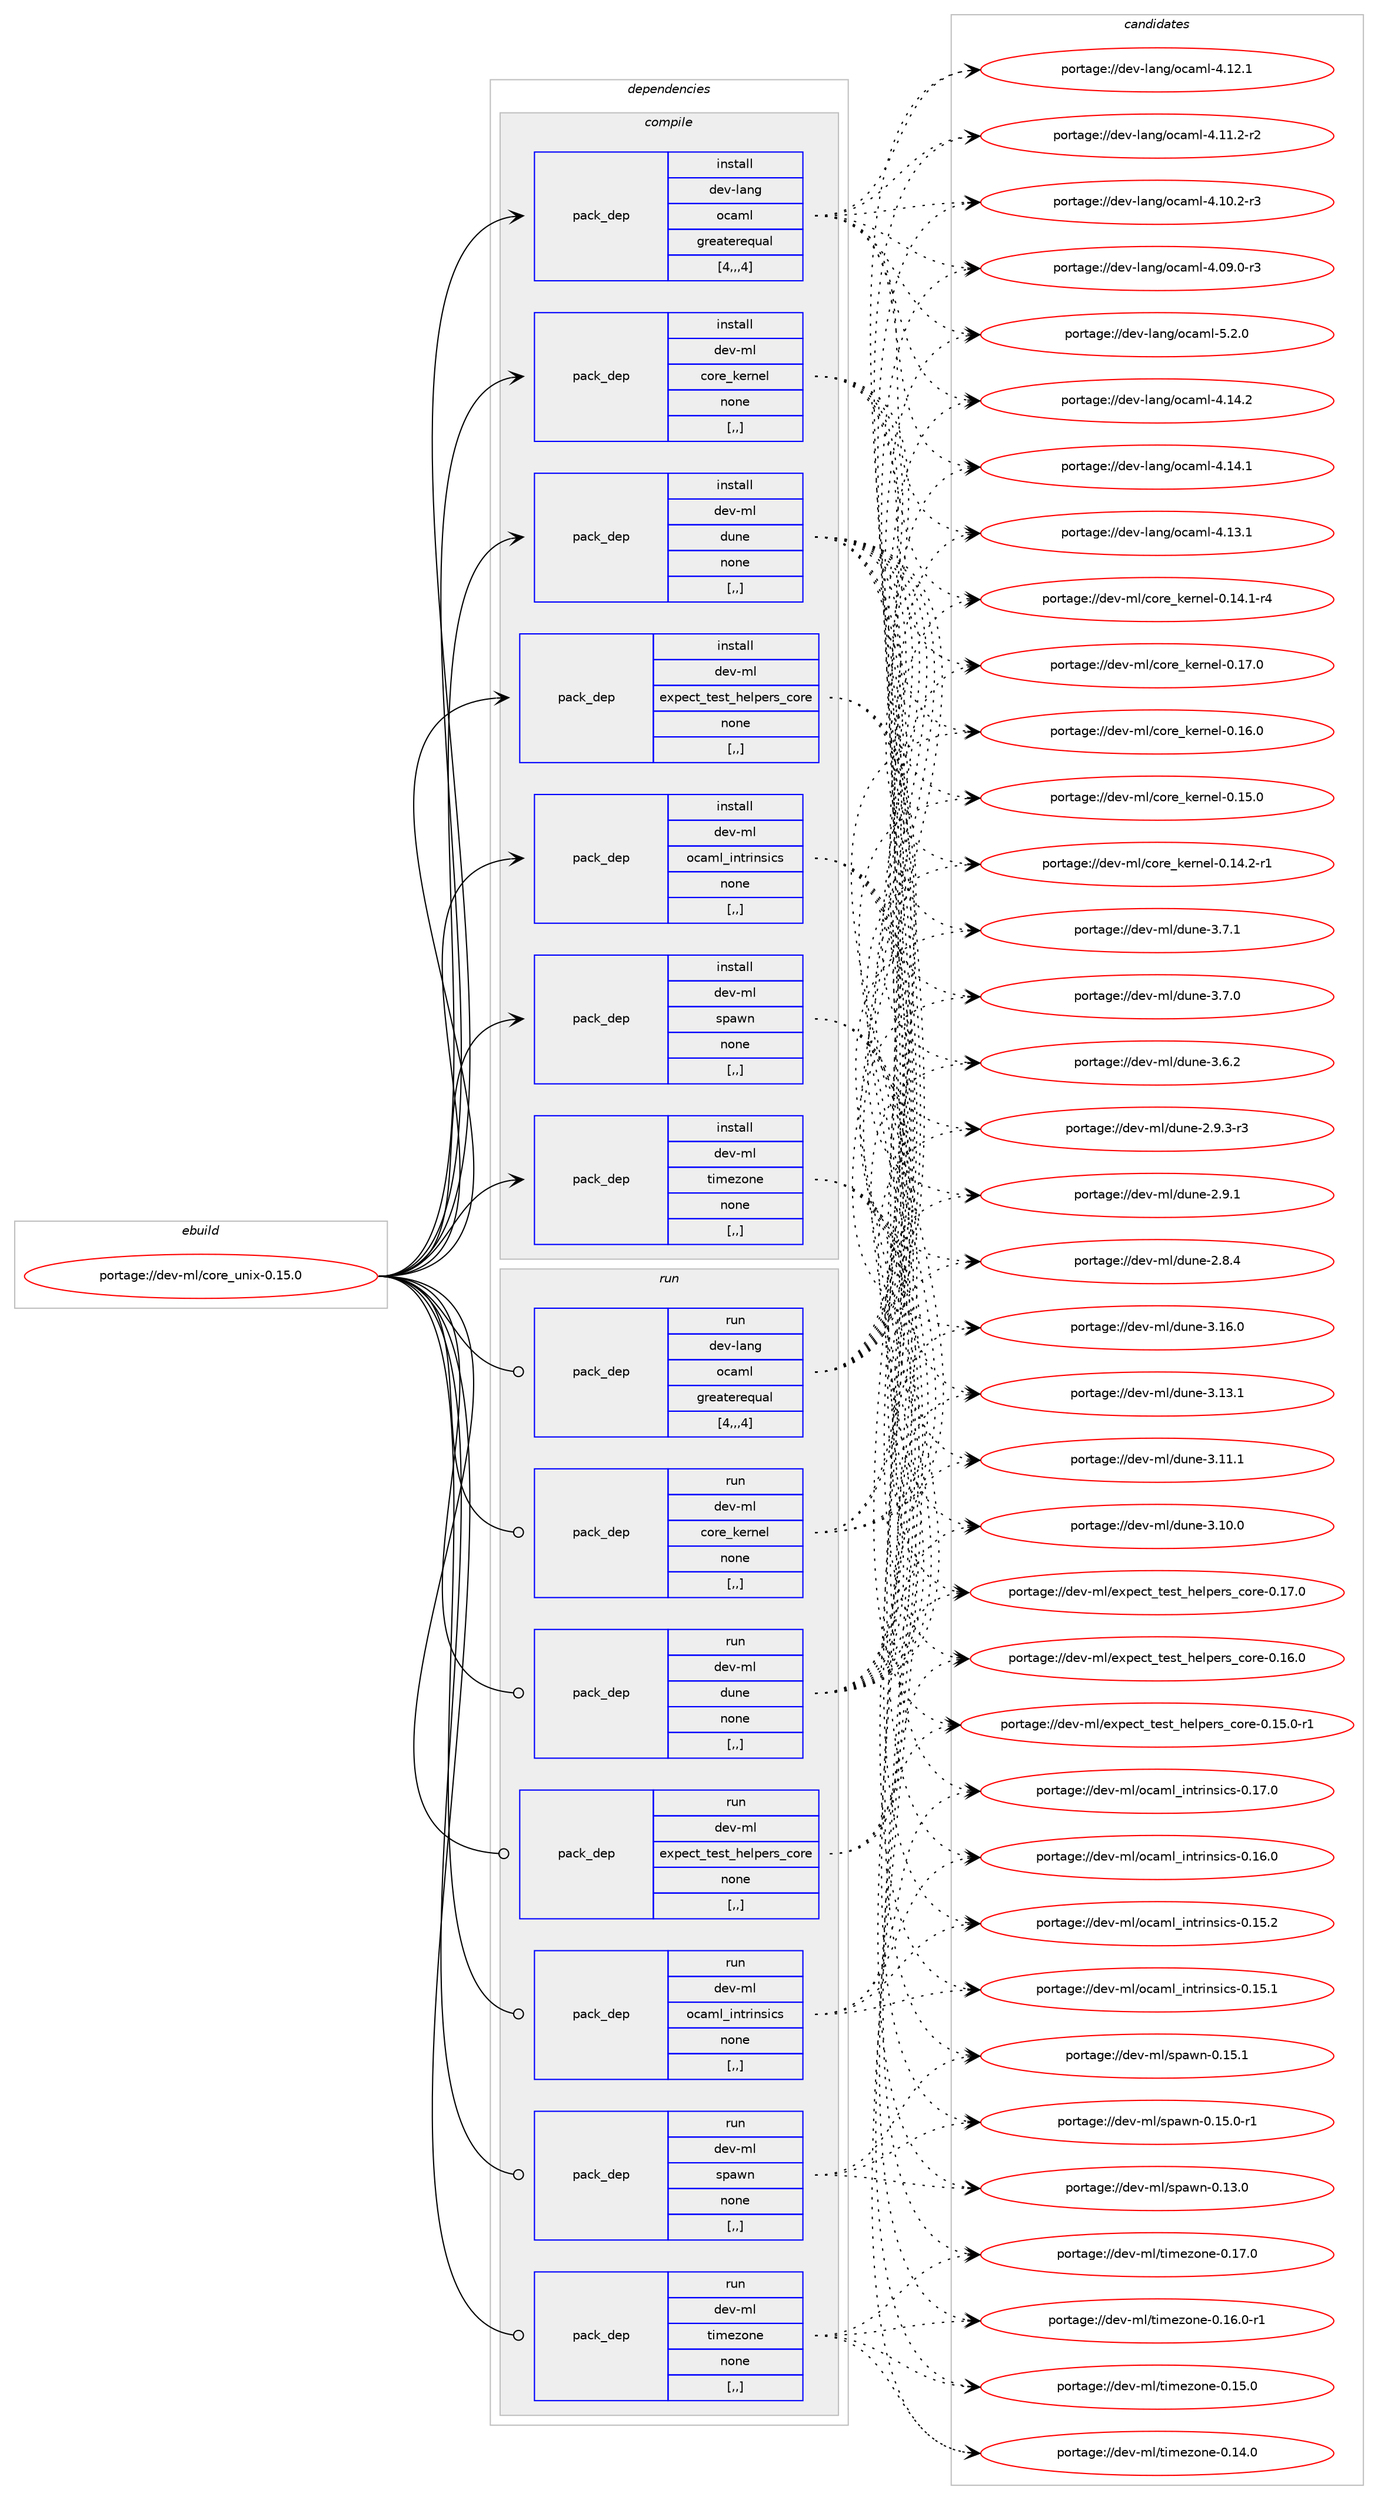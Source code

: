 digraph prolog {

# *************
# Graph options
# *************

newrank=true;
concentrate=true;
compound=true;
graph [rankdir=LR,fontname=Helvetica,fontsize=10,ranksep=1.5];#, ranksep=2.5, nodesep=0.2];
edge  [arrowhead=vee];
node  [fontname=Helvetica,fontsize=10];

# **********
# The ebuild
# **********

subgraph cluster_leftcol {
color=gray;
label=<<i>ebuild</i>>;
id [label="portage://dev-ml/core_unix-0.15.0", color=red, width=4, href="../dev-ml/core_unix-0.15.0.svg"];
}

# ****************
# The dependencies
# ****************

subgraph cluster_midcol {
color=gray;
label=<<i>dependencies</i>>;
subgraph cluster_compile {
fillcolor="#eeeeee";
style=filled;
label=<<i>compile</i>>;
subgraph pack88277 {
dependency118762 [label=<<TABLE BORDER="0" CELLBORDER="1" CELLSPACING="0" CELLPADDING="4" WIDTH="220"><TR><TD ROWSPAN="6" CELLPADDING="30">pack_dep</TD></TR><TR><TD WIDTH="110">install</TD></TR><TR><TD>dev-lang</TD></TR><TR><TD>ocaml</TD></TR><TR><TD>greaterequal</TD></TR><TR><TD>[4,,,4]</TD></TR></TABLE>>, shape=none, color=blue];
}
id:e -> dependency118762:w [weight=20,style="solid",arrowhead="vee"];
subgraph pack88278 {
dependency118763 [label=<<TABLE BORDER="0" CELLBORDER="1" CELLSPACING="0" CELLPADDING="4" WIDTH="220"><TR><TD ROWSPAN="6" CELLPADDING="30">pack_dep</TD></TR><TR><TD WIDTH="110">install</TD></TR><TR><TD>dev-ml</TD></TR><TR><TD>core_kernel</TD></TR><TR><TD>none</TD></TR><TR><TD>[,,]</TD></TR></TABLE>>, shape=none, color=blue];
}
id:e -> dependency118763:w [weight=20,style="solid",arrowhead="vee"];
subgraph pack88279 {
dependency118764 [label=<<TABLE BORDER="0" CELLBORDER="1" CELLSPACING="0" CELLPADDING="4" WIDTH="220"><TR><TD ROWSPAN="6" CELLPADDING="30">pack_dep</TD></TR><TR><TD WIDTH="110">install</TD></TR><TR><TD>dev-ml</TD></TR><TR><TD>dune</TD></TR><TR><TD>none</TD></TR><TR><TD>[,,]</TD></TR></TABLE>>, shape=none, color=blue];
}
id:e -> dependency118764:w [weight=20,style="solid",arrowhead="vee"];
subgraph pack88280 {
dependency118765 [label=<<TABLE BORDER="0" CELLBORDER="1" CELLSPACING="0" CELLPADDING="4" WIDTH="220"><TR><TD ROWSPAN="6" CELLPADDING="30">pack_dep</TD></TR><TR><TD WIDTH="110">install</TD></TR><TR><TD>dev-ml</TD></TR><TR><TD>expect_test_helpers_core</TD></TR><TR><TD>none</TD></TR><TR><TD>[,,]</TD></TR></TABLE>>, shape=none, color=blue];
}
id:e -> dependency118765:w [weight=20,style="solid",arrowhead="vee"];
subgraph pack88281 {
dependency118766 [label=<<TABLE BORDER="0" CELLBORDER="1" CELLSPACING="0" CELLPADDING="4" WIDTH="220"><TR><TD ROWSPAN="6" CELLPADDING="30">pack_dep</TD></TR><TR><TD WIDTH="110">install</TD></TR><TR><TD>dev-ml</TD></TR><TR><TD>ocaml_intrinsics</TD></TR><TR><TD>none</TD></TR><TR><TD>[,,]</TD></TR></TABLE>>, shape=none, color=blue];
}
id:e -> dependency118766:w [weight=20,style="solid",arrowhead="vee"];
subgraph pack88282 {
dependency118767 [label=<<TABLE BORDER="0" CELLBORDER="1" CELLSPACING="0" CELLPADDING="4" WIDTH="220"><TR><TD ROWSPAN="6" CELLPADDING="30">pack_dep</TD></TR><TR><TD WIDTH="110">install</TD></TR><TR><TD>dev-ml</TD></TR><TR><TD>spawn</TD></TR><TR><TD>none</TD></TR><TR><TD>[,,]</TD></TR></TABLE>>, shape=none, color=blue];
}
id:e -> dependency118767:w [weight=20,style="solid",arrowhead="vee"];
subgraph pack88283 {
dependency118768 [label=<<TABLE BORDER="0" CELLBORDER="1" CELLSPACING="0" CELLPADDING="4" WIDTH="220"><TR><TD ROWSPAN="6" CELLPADDING="30">pack_dep</TD></TR><TR><TD WIDTH="110">install</TD></TR><TR><TD>dev-ml</TD></TR><TR><TD>timezone</TD></TR><TR><TD>none</TD></TR><TR><TD>[,,]</TD></TR></TABLE>>, shape=none, color=blue];
}
id:e -> dependency118768:w [weight=20,style="solid",arrowhead="vee"];
}
subgraph cluster_compileandrun {
fillcolor="#eeeeee";
style=filled;
label=<<i>compile and run</i>>;
}
subgraph cluster_run {
fillcolor="#eeeeee";
style=filled;
label=<<i>run</i>>;
subgraph pack88284 {
dependency118769 [label=<<TABLE BORDER="0" CELLBORDER="1" CELLSPACING="0" CELLPADDING="4" WIDTH="220"><TR><TD ROWSPAN="6" CELLPADDING="30">pack_dep</TD></TR><TR><TD WIDTH="110">run</TD></TR><TR><TD>dev-lang</TD></TR><TR><TD>ocaml</TD></TR><TR><TD>greaterequal</TD></TR><TR><TD>[4,,,4]</TD></TR></TABLE>>, shape=none, color=blue];
}
id:e -> dependency118769:w [weight=20,style="solid",arrowhead="odot"];
subgraph pack88285 {
dependency118770 [label=<<TABLE BORDER="0" CELLBORDER="1" CELLSPACING="0" CELLPADDING="4" WIDTH="220"><TR><TD ROWSPAN="6" CELLPADDING="30">pack_dep</TD></TR><TR><TD WIDTH="110">run</TD></TR><TR><TD>dev-ml</TD></TR><TR><TD>core_kernel</TD></TR><TR><TD>none</TD></TR><TR><TD>[,,]</TD></TR></TABLE>>, shape=none, color=blue];
}
id:e -> dependency118770:w [weight=20,style="solid",arrowhead="odot"];
subgraph pack88286 {
dependency118771 [label=<<TABLE BORDER="0" CELLBORDER="1" CELLSPACING="0" CELLPADDING="4" WIDTH="220"><TR><TD ROWSPAN="6" CELLPADDING="30">pack_dep</TD></TR><TR><TD WIDTH="110">run</TD></TR><TR><TD>dev-ml</TD></TR><TR><TD>dune</TD></TR><TR><TD>none</TD></TR><TR><TD>[,,]</TD></TR></TABLE>>, shape=none, color=blue];
}
id:e -> dependency118771:w [weight=20,style="solid",arrowhead="odot"];
subgraph pack88287 {
dependency118772 [label=<<TABLE BORDER="0" CELLBORDER="1" CELLSPACING="0" CELLPADDING="4" WIDTH="220"><TR><TD ROWSPAN="6" CELLPADDING="30">pack_dep</TD></TR><TR><TD WIDTH="110">run</TD></TR><TR><TD>dev-ml</TD></TR><TR><TD>expect_test_helpers_core</TD></TR><TR><TD>none</TD></TR><TR><TD>[,,]</TD></TR></TABLE>>, shape=none, color=blue];
}
id:e -> dependency118772:w [weight=20,style="solid",arrowhead="odot"];
subgraph pack88288 {
dependency118773 [label=<<TABLE BORDER="0" CELLBORDER="1" CELLSPACING="0" CELLPADDING="4" WIDTH="220"><TR><TD ROWSPAN="6" CELLPADDING="30">pack_dep</TD></TR><TR><TD WIDTH="110">run</TD></TR><TR><TD>dev-ml</TD></TR><TR><TD>ocaml_intrinsics</TD></TR><TR><TD>none</TD></TR><TR><TD>[,,]</TD></TR></TABLE>>, shape=none, color=blue];
}
id:e -> dependency118773:w [weight=20,style="solid",arrowhead="odot"];
subgraph pack88289 {
dependency118774 [label=<<TABLE BORDER="0" CELLBORDER="1" CELLSPACING="0" CELLPADDING="4" WIDTH="220"><TR><TD ROWSPAN="6" CELLPADDING="30">pack_dep</TD></TR><TR><TD WIDTH="110">run</TD></TR><TR><TD>dev-ml</TD></TR><TR><TD>spawn</TD></TR><TR><TD>none</TD></TR><TR><TD>[,,]</TD></TR></TABLE>>, shape=none, color=blue];
}
id:e -> dependency118774:w [weight=20,style="solid",arrowhead="odot"];
subgraph pack88290 {
dependency118775 [label=<<TABLE BORDER="0" CELLBORDER="1" CELLSPACING="0" CELLPADDING="4" WIDTH="220"><TR><TD ROWSPAN="6" CELLPADDING="30">pack_dep</TD></TR><TR><TD WIDTH="110">run</TD></TR><TR><TD>dev-ml</TD></TR><TR><TD>timezone</TD></TR><TR><TD>none</TD></TR><TR><TD>[,,]</TD></TR></TABLE>>, shape=none, color=blue];
}
id:e -> dependency118775:w [weight=20,style="solid",arrowhead="odot"];
}
}

# **************
# The candidates
# **************

subgraph cluster_choices {
rank=same;
color=gray;
label=<<i>candidates</i>>;

subgraph choice88277 {
color=black;
nodesep=1;
choice1001011184510897110103471119997109108455346504648 [label="portage://dev-lang/ocaml-5.2.0", color=red, width=4,href="../dev-lang/ocaml-5.2.0.svg"];
choice100101118451089711010347111999710910845524649524650 [label="portage://dev-lang/ocaml-4.14.2", color=red, width=4,href="../dev-lang/ocaml-4.14.2.svg"];
choice100101118451089711010347111999710910845524649524649 [label="portage://dev-lang/ocaml-4.14.1", color=red, width=4,href="../dev-lang/ocaml-4.14.1.svg"];
choice100101118451089711010347111999710910845524649514649 [label="portage://dev-lang/ocaml-4.13.1", color=red, width=4,href="../dev-lang/ocaml-4.13.1.svg"];
choice100101118451089711010347111999710910845524649504649 [label="portage://dev-lang/ocaml-4.12.1", color=red, width=4,href="../dev-lang/ocaml-4.12.1.svg"];
choice1001011184510897110103471119997109108455246494946504511450 [label="portage://dev-lang/ocaml-4.11.2-r2", color=red, width=4,href="../dev-lang/ocaml-4.11.2-r2.svg"];
choice1001011184510897110103471119997109108455246494846504511451 [label="portage://dev-lang/ocaml-4.10.2-r3", color=red, width=4,href="../dev-lang/ocaml-4.10.2-r3.svg"];
choice1001011184510897110103471119997109108455246485746484511451 [label="portage://dev-lang/ocaml-4.09.0-r3", color=red, width=4,href="../dev-lang/ocaml-4.09.0-r3.svg"];
dependency118762:e -> choice1001011184510897110103471119997109108455346504648:w [style=dotted,weight="100"];
dependency118762:e -> choice100101118451089711010347111999710910845524649524650:w [style=dotted,weight="100"];
dependency118762:e -> choice100101118451089711010347111999710910845524649524649:w [style=dotted,weight="100"];
dependency118762:e -> choice100101118451089711010347111999710910845524649514649:w [style=dotted,weight="100"];
dependency118762:e -> choice100101118451089711010347111999710910845524649504649:w [style=dotted,weight="100"];
dependency118762:e -> choice1001011184510897110103471119997109108455246494946504511450:w [style=dotted,weight="100"];
dependency118762:e -> choice1001011184510897110103471119997109108455246494846504511451:w [style=dotted,weight="100"];
dependency118762:e -> choice1001011184510897110103471119997109108455246485746484511451:w [style=dotted,weight="100"];
}
subgraph choice88278 {
color=black;
nodesep=1;
choice1001011184510910847991111141019510710111411010110845484649554648 [label="portage://dev-ml/core_kernel-0.17.0", color=red, width=4,href="../dev-ml/core_kernel-0.17.0.svg"];
choice1001011184510910847991111141019510710111411010110845484649544648 [label="portage://dev-ml/core_kernel-0.16.0", color=red, width=4,href="../dev-ml/core_kernel-0.16.0.svg"];
choice1001011184510910847991111141019510710111411010110845484649534648 [label="portage://dev-ml/core_kernel-0.15.0", color=red, width=4,href="../dev-ml/core_kernel-0.15.0.svg"];
choice10010111845109108479911111410195107101114110101108454846495246504511449 [label="portage://dev-ml/core_kernel-0.14.2-r1", color=red, width=4,href="../dev-ml/core_kernel-0.14.2-r1.svg"];
choice10010111845109108479911111410195107101114110101108454846495246494511452 [label="portage://dev-ml/core_kernel-0.14.1-r4", color=red, width=4,href="../dev-ml/core_kernel-0.14.1-r4.svg"];
dependency118763:e -> choice1001011184510910847991111141019510710111411010110845484649554648:w [style=dotted,weight="100"];
dependency118763:e -> choice1001011184510910847991111141019510710111411010110845484649544648:w [style=dotted,weight="100"];
dependency118763:e -> choice1001011184510910847991111141019510710111411010110845484649534648:w [style=dotted,weight="100"];
dependency118763:e -> choice10010111845109108479911111410195107101114110101108454846495246504511449:w [style=dotted,weight="100"];
dependency118763:e -> choice10010111845109108479911111410195107101114110101108454846495246494511452:w [style=dotted,weight="100"];
}
subgraph choice88279 {
color=black;
nodesep=1;
choice100101118451091084710011711010145514649544648 [label="portage://dev-ml/dune-3.16.0", color=red, width=4,href="../dev-ml/dune-3.16.0.svg"];
choice100101118451091084710011711010145514649514649 [label="portage://dev-ml/dune-3.13.1", color=red, width=4,href="../dev-ml/dune-3.13.1.svg"];
choice100101118451091084710011711010145514649494649 [label="portage://dev-ml/dune-3.11.1", color=red, width=4,href="../dev-ml/dune-3.11.1.svg"];
choice100101118451091084710011711010145514649484648 [label="portage://dev-ml/dune-3.10.0", color=red, width=4,href="../dev-ml/dune-3.10.0.svg"];
choice1001011184510910847100117110101455146554649 [label="portage://dev-ml/dune-3.7.1", color=red, width=4,href="../dev-ml/dune-3.7.1.svg"];
choice1001011184510910847100117110101455146554648 [label="portage://dev-ml/dune-3.7.0", color=red, width=4,href="../dev-ml/dune-3.7.0.svg"];
choice1001011184510910847100117110101455146544650 [label="portage://dev-ml/dune-3.6.2", color=red, width=4,href="../dev-ml/dune-3.6.2.svg"];
choice10010111845109108471001171101014550465746514511451 [label="portage://dev-ml/dune-2.9.3-r3", color=red, width=4,href="../dev-ml/dune-2.9.3-r3.svg"];
choice1001011184510910847100117110101455046574649 [label="portage://dev-ml/dune-2.9.1", color=red, width=4,href="../dev-ml/dune-2.9.1.svg"];
choice1001011184510910847100117110101455046564652 [label="portage://dev-ml/dune-2.8.4", color=red, width=4,href="../dev-ml/dune-2.8.4.svg"];
dependency118764:e -> choice100101118451091084710011711010145514649544648:w [style=dotted,weight="100"];
dependency118764:e -> choice100101118451091084710011711010145514649514649:w [style=dotted,weight="100"];
dependency118764:e -> choice100101118451091084710011711010145514649494649:w [style=dotted,weight="100"];
dependency118764:e -> choice100101118451091084710011711010145514649484648:w [style=dotted,weight="100"];
dependency118764:e -> choice1001011184510910847100117110101455146554649:w [style=dotted,weight="100"];
dependency118764:e -> choice1001011184510910847100117110101455146554648:w [style=dotted,weight="100"];
dependency118764:e -> choice1001011184510910847100117110101455146544650:w [style=dotted,weight="100"];
dependency118764:e -> choice10010111845109108471001171101014550465746514511451:w [style=dotted,weight="100"];
dependency118764:e -> choice1001011184510910847100117110101455046574649:w [style=dotted,weight="100"];
dependency118764:e -> choice1001011184510910847100117110101455046564652:w [style=dotted,weight="100"];
}
subgraph choice88280 {
color=black;
nodesep=1;
choice1001011184510910847101120112101991169511610111511695104101108112101114115959911111410145484649554648 [label="portage://dev-ml/expect_test_helpers_core-0.17.0", color=red, width=4,href="../dev-ml/expect_test_helpers_core-0.17.0.svg"];
choice1001011184510910847101120112101991169511610111511695104101108112101114115959911111410145484649544648 [label="portage://dev-ml/expect_test_helpers_core-0.16.0", color=red, width=4,href="../dev-ml/expect_test_helpers_core-0.16.0.svg"];
choice10010111845109108471011201121019911695116101115116951041011081121011141159599111114101454846495346484511449 [label="portage://dev-ml/expect_test_helpers_core-0.15.0-r1", color=red, width=4,href="../dev-ml/expect_test_helpers_core-0.15.0-r1.svg"];
dependency118765:e -> choice1001011184510910847101120112101991169511610111511695104101108112101114115959911111410145484649554648:w [style=dotted,weight="100"];
dependency118765:e -> choice1001011184510910847101120112101991169511610111511695104101108112101114115959911111410145484649544648:w [style=dotted,weight="100"];
dependency118765:e -> choice10010111845109108471011201121019911695116101115116951041011081121011141159599111114101454846495346484511449:w [style=dotted,weight="100"];
}
subgraph choice88281 {
color=black;
nodesep=1;
choice10010111845109108471119997109108951051101161141051101151059911545484649554648 [label="portage://dev-ml/ocaml_intrinsics-0.17.0", color=red, width=4,href="../dev-ml/ocaml_intrinsics-0.17.0.svg"];
choice10010111845109108471119997109108951051101161141051101151059911545484649544648 [label="portage://dev-ml/ocaml_intrinsics-0.16.0", color=red, width=4,href="../dev-ml/ocaml_intrinsics-0.16.0.svg"];
choice10010111845109108471119997109108951051101161141051101151059911545484649534650 [label="portage://dev-ml/ocaml_intrinsics-0.15.2", color=red, width=4,href="../dev-ml/ocaml_intrinsics-0.15.2.svg"];
choice10010111845109108471119997109108951051101161141051101151059911545484649534649 [label="portage://dev-ml/ocaml_intrinsics-0.15.1", color=red, width=4,href="../dev-ml/ocaml_intrinsics-0.15.1.svg"];
dependency118766:e -> choice10010111845109108471119997109108951051101161141051101151059911545484649554648:w [style=dotted,weight="100"];
dependency118766:e -> choice10010111845109108471119997109108951051101161141051101151059911545484649544648:w [style=dotted,weight="100"];
dependency118766:e -> choice10010111845109108471119997109108951051101161141051101151059911545484649534650:w [style=dotted,weight="100"];
dependency118766:e -> choice10010111845109108471119997109108951051101161141051101151059911545484649534649:w [style=dotted,weight="100"];
}
subgraph choice88282 {
color=black;
nodesep=1;
choice10010111845109108471151129711911045484649534649 [label="portage://dev-ml/spawn-0.15.1", color=red, width=4,href="../dev-ml/spawn-0.15.1.svg"];
choice100101118451091084711511297119110454846495346484511449 [label="portage://dev-ml/spawn-0.15.0-r1", color=red, width=4,href="../dev-ml/spawn-0.15.0-r1.svg"];
choice10010111845109108471151129711911045484649514648 [label="portage://dev-ml/spawn-0.13.0", color=red, width=4,href="../dev-ml/spawn-0.13.0.svg"];
dependency118767:e -> choice10010111845109108471151129711911045484649534649:w [style=dotted,weight="100"];
dependency118767:e -> choice100101118451091084711511297119110454846495346484511449:w [style=dotted,weight="100"];
dependency118767:e -> choice10010111845109108471151129711911045484649514648:w [style=dotted,weight="100"];
}
subgraph choice88283 {
color=black;
nodesep=1;
choice100101118451091084711610510910112211111010145484649554648 [label="portage://dev-ml/timezone-0.17.0", color=red, width=4,href="../dev-ml/timezone-0.17.0.svg"];
choice1001011184510910847116105109101122111110101454846495446484511449 [label="portage://dev-ml/timezone-0.16.0-r1", color=red, width=4,href="../dev-ml/timezone-0.16.0-r1.svg"];
choice100101118451091084711610510910112211111010145484649534648 [label="portage://dev-ml/timezone-0.15.0", color=red, width=4,href="../dev-ml/timezone-0.15.0.svg"];
choice100101118451091084711610510910112211111010145484649524648 [label="portage://dev-ml/timezone-0.14.0", color=red, width=4,href="../dev-ml/timezone-0.14.0.svg"];
dependency118768:e -> choice100101118451091084711610510910112211111010145484649554648:w [style=dotted,weight="100"];
dependency118768:e -> choice1001011184510910847116105109101122111110101454846495446484511449:w [style=dotted,weight="100"];
dependency118768:e -> choice100101118451091084711610510910112211111010145484649534648:w [style=dotted,weight="100"];
dependency118768:e -> choice100101118451091084711610510910112211111010145484649524648:w [style=dotted,weight="100"];
}
subgraph choice88284 {
color=black;
nodesep=1;
choice1001011184510897110103471119997109108455346504648 [label="portage://dev-lang/ocaml-5.2.0", color=red, width=4,href="../dev-lang/ocaml-5.2.0.svg"];
choice100101118451089711010347111999710910845524649524650 [label="portage://dev-lang/ocaml-4.14.2", color=red, width=4,href="../dev-lang/ocaml-4.14.2.svg"];
choice100101118451089711010347111999710910845524649524649 [label="portage://dev-lang/ocaml-4.14.1", color=red, width=4,href="../dev-lang/ocaml-4.14.1.svg"];
choice100101118451089711010347111999710910845524649514649 [label="portage://dev-lang/ocaml-4.13.1", color=red, width=4,href="../dev-lang/ocaml-4.13.1.svg"];
choice100101118451089711010347111999710910845524649504649 [label="portage://dev-lang/ocaml-4.12.1", color=red, width=4,href="../dev-lang/ocaml-4.12.1.svg"];
choice1001011184510897110103471119997109108455246494946504511450 [label="portage://dev-lang/ocaml-4.11.2-r2", color=red, width=4,href="../dev-lang/ocaml-4.11.2-r2.svg"];
choice1001011184510897110103471119997109108455246494846504511451 [label="portage://dev-lang/ocaml-4.10.2-r3", color=red, width=4,href="../dev-lang/ocaml-4.10.2-r3.svg"];
choice1001011184510897110103471119997109108455246485746484511451 [label="portage://dev-lang/ocaml-4.09.0-r3", color=red, width=4,href="../dev-lang/ocaml-4.09.0-r3.svg"];
dependency118769:e -> choice1001011184510897110103471119997109108455346504648:w [style=dotted,weight="100"];
dependency118769:e -> choice100101118451089711010347111999710910845524649524650:w [style=dotted,weight="100"];
dependency118769:e -> choice100101118451089711010347111999710910845524649524649:w [style=dotted,weight="100"];
dependency118769:e -> choice100101118451089711010347111999710910845524649514649:w [style=dotted,weight="100"];
dependency118769:e -> choice100101118451089711010347111999710910845524649504649:w [style=dotted,weight="100"];
dependency118769:e -> choice1001011184510897110103471119997109108455246494946504511450:w [style=dotted,weight="100"];
dependency118769:e -> choice1001011184510897110103471119997109108455246494846504511451:w [style=dotted,weight="100"];
dependency118769:e -> choice1001011184510897110103471119997109108455246485746484511451:w [style=dotted,weight="100"];
}
subgraph choice88285 {
color=black;
nodesep=1;
choice1001011184510910847991111141019510710111411010110845484649554648 [label="portage://dev-ml/core_kernel-0.17.0", color=red, width=4,href="../dev-ml/core_kernel-0.17.0.svg"];
choice1001011184510910847991111141019510710111411010110845484649544648 [label="portage://dev-ml/core_kernel-0.16.0", color=red, width=4,href="../dev-ml/core_kernel-0.16.0.svg"];
choice1001011184510910847991111141019510710111411010110845484649534648 [label="portage://dev-ml/core_kernel-0.15.0", color=red, width=4,href="../dev-ml/core_kernel-0.15.0.svg"];
choice10010111845109108479911111410195107101114110101108454846495246504511449 [label="portage://dev-ml/core_kernel-0.14.2-r1", color=red, width=4,href="../dev-ml/core_kernel-0.14.2-r1.svg"];
choice10010111845109108479911111410195107101114110101108454846495246494511452 [label="portage://dev-ml/core_kernel-0.14.1-r4", color=red, width=4,href="../dev-ml/core_kernel-0.14.1-r4.svg"];
dependency118770:e -> choice1001011184510910847991111141019510710111411010110845484649554648:w [style=dotted,weight="100"];
dependency118770:e -> choice1001011184510910847991111141019510710111411010110845484649544648:w [style=dotted,weight="100"];
dependency118770:e -> choice1001011184510910847991111141019510710111411010110845484649534648:w [style=dotted,weight="100"];
dependency118770:e -> choice10010111845109108479911111410195107101114110101108454846495246504511449:w [style=dotted,weight="100"];
dependency118770:e -> choice10010111845109108479911111410195107101114110101108454846495246494511452:w [style=dotted,weight="100"];
}
subgraph choice88286 {
color=black;
nodesep=1;
choice100101118451091084710011711010145514649544648 [label="portage://dev-ml/dune-3.16.0", color=red, width=4,href="../dev-ml/dune-3.16.0.svg"];
choice100101118451091084710011711010145514649514649 [label="portage://dev-ml/dune-3.13.1", color=red, width=4,href="../dev-ml/dune-3.13.1.svg"];
choice100101118451091084710011711010145514649494649 [label="portage://dev-ml/dune-3.11.1", color=red, width=4,href="../dev-ml/dune-3.11.1.svg"];
choice100101118451091084710011711010145514649484648 [label="portage://dev-ml/dune-3.10.0", color=red, width=4,href="../dev-ml/dune-3.10.0.svg"];
choice1001011184510910847100117110101455146554649 [label="portage://dev-ml/dune-3.7.1", color=red, width=4,href="../dev-ml/dune-3.7.1.svg"];
choice1001011184510910847100117110101455146554648 [label="portage://dev-ml/dune-3.7.0", color=red, width=4,href="../dev-ml/dune-3.7.0.svg"];
choice1001011184510910847100117110101455146544650 [label="portage://dev-ml/dune-3.6.2", color=red, width=4,href="../dev-ml/dune-3.6.2.svg"];
choice10010111845109108471001171101014550465746514511451 [label="portage://dev-ml/dune-2.9.3-r3", color=red, width=4,href="../dev-ml/dune-2.9.3-r3.svg"];
choice1001011184510910847100117110101455046574649 [label="portage://dev-ml/dune-2.9.1", color=red, width=4,href="../dev-ml/dune-2.9.1.svg"];
choice1001011184510910847100117110101455046564652 [label="portage://dev-ml/dune-2.8.4", color=red, width=4,href="../dev-ml/dune-2.8.4.svg"];
dependency118771:e -> choice100101118451091084710011711010145514649544648:w [style=dotted,weight="100"];
dependency118771:e -> choice100101118451091084710011711010145514649514649:w [style=dotted,weight="100"];
dependency118771:e -> choice100101118451091084710011711010145514649494649:w [style=dotted,weight="100"];
dependency118771:e -> choice100101118451091084710011711010145514649484648:w [style=dotted,weight="100"];
dependency118771:e -> choice1001011184510910847100117110101455146554649:w [style=dotted,weight="100"];
dependency118771:e -> choice1001011184510910847100117110101455146554648:w [style=dotted,weight="100"];
dependency118771:e -> choice1001011184510910847100117110101455146544650:w [style=dotted,weight="100"];
dependency118771:e -> choice10010111845109108471001171101014550465746514511451:w [style=dotted,weight="100"];
dependency118771:e -> choice1001011184510910847100117110101455046574649:w [style=dotted,weight="100"];
dependency118771:e -> choice1001011184510910847100117110101455046564652:w [style=dotted,weight="100"];
}
subgraph choice88287 {
color=black;
nodesep=1;
choice1001011184510910847101120112101991169511610111511695104101108112101114115959911111410145484649554648 [label="portage://dev-ml/expect_test_helpers_core-0.17.0", color=red, width=4,href="../dev-ml/expect_test_helpers_core-0.17.0.svg"];
choice1001011184510910847101120112101991169511610111511695104101108112101114115959911111410145484649544648 [label="portage://dev-ml/expect_test_helpers_core-0.16.0", color=red, width=4,href="../dev-ml/expect_test_helpers_core-0.16.0.svg"];
choice10010111845109108471011201121019911695116101115116951041011081121011141159599111114101454846495346484511449 [label="portage://dev-ml/expect_test_helpers_core-0.15.0-r1", color=red, width=4,href="../dev-ml/expect_test_helpers_core-0.15.0-r1.svg"];
dependency118772:e -> choice1001011184510910847101120112101991169511610111511695104101108112101114115959911111410145484649554648:w [style=dotted,weight="100"];
dependency118772:e -> choice1001011184510910847101120112101991169511610111511695104101108112101114115959911111410145484649544648:w [style=dotted,weight="100"];
dependency118772:e -> choice10010111845109108471011201121019911695116101115116951041011081121011141159599111114101454846495346484511449:w [style=dotted,weight="100"];
}
subgraph choice88288 {
color=black;
nodesep=1;
choice10010111845109108471119997109108951051101161141051101151059911545484649554648 [label="portage://dev-ml/ocaml_intrinsics-0.17.0", color=red, width=4,href="../dev-ml/ocaml_intrinsics-0.17.0.svg"];
choice10010111845109108471119997109108951051101161141051101151059911545484649544648 [label="portage://dev-ml/ocaml_intrinsics-0.16.0", color=red, width=4,href="../dev-ml/ocaml_intrinsics-0.16.0.svg"];
choice10010111845109108471119997109108951051101161141051101151059911545484649534650 [label="portage://dev-ml/ocaml_intrinsics-0.15.2", color=red, width=4,href="../dev-ml/ocaml_intrinsics-0.15.2.svg"];
choice10010111845109108471119997109108951051101161141051101151059911545484649534649 [label="portage://dev-ml/ocaml_intrinsics-0.15.1", color=red, width=4,href="../dev-ml/ocaml_intrinsics-0.15.1.svg"];
dependency118773:e -> choice10010111845109108471119997109108951051101161141051101151059911545484649554648:w [style=dotted,weight="100"];
dependency118773:e -> choice10010111845109108471119997109108951051101161141051101151059911545484649544648:w [style=dotted,weight="100"];
dependency118773:e -> choice10010111845109108471119997109108951051101161141051101151059911545484649534650:w [style=dotted,weight="100"];
dependency118773:e -> choice10010111845109108471119997109108951051101161141051101151059911545484649534649:w [style=dotted,weight="100"];
}
subgraph choice88289 {
color=black;
nodesep=1;
choice10010111845109108471151129711911045484649534649 [label="portage://dev-ml/spawn-0.15.1", color=red, width=4,href="../dev-ml/spawn-0.15.1.svg"];
choice100101118451091084711511297119110454846495346484511449 [label="portage://dev-ml/spawn-0.15.0-r1", color=red, width=4,href="../dev-ml/spawn-0.15.0-r1.svg"];
choice10010111845109108471151129711911045484649514648 [label="portage://dev-ml/spawn-0.13.0", color=red, width=4,href="../dev-ml/spawn-0.13.0.svg"];
dependency118774:e -> choice10010111845109108471151129711911045484649534649:w [style=dotted,weight="100"];
dependency118774:e -> choice100101118451091084711511297119110454846495346484511449:w [style=dotted,weight="100"];
dependency118774:e -> choice10010111845109108471151129711911045484649514648:w [style=dotted,weight="100"];
}
subgraph choice88290 {
color=black;
nodesep=1;
choice100101118451091084711610510910112211111010145484649554648 [label="portage://dev-ml/timezone-0.17.0", color=red, width=4,href="../dev-ml/timezone-0.17.0.svg"];
choice1001011184510910847116105109101122111110101454846495446484511449 [label="portage://dev-ml/timezone-0.16.0-r1", color=red, width=4,href="../dev-ml/timezone-0.16.0-r1.svg"];
choice100101118451091084711610510910112211111010145484649534648 [label="portage://dev-ml/timezone-0.15.0", color=red, width=4,href="../dev-ml/timezone-0.15.0.svg"];
choice100101118451091084711610510910112211111010145484649524648 [label="portage://dev-ml/timezone-0.14.0", color=red, width=4,href="../dev-ml/timezone-0.14.0.svg"];
dependency118775:e -> choice100101118451091084711610510910112211111010145484649554648:w [style=dotted,weight="100"];
dependency118775:e -> choice1001011184510910847116105109101122111110101454846495446484511449:w [style=dotted,weight="100"];
dependency118775:e -> choice100101118451091084711610510910112211111010145484649534648:w [style=dotted,weight="100"];
dependency118775:e -> choice100101118451091084711610510910112211111010145484649524648:w [style=dotted,weight="100"];
}
}

}

